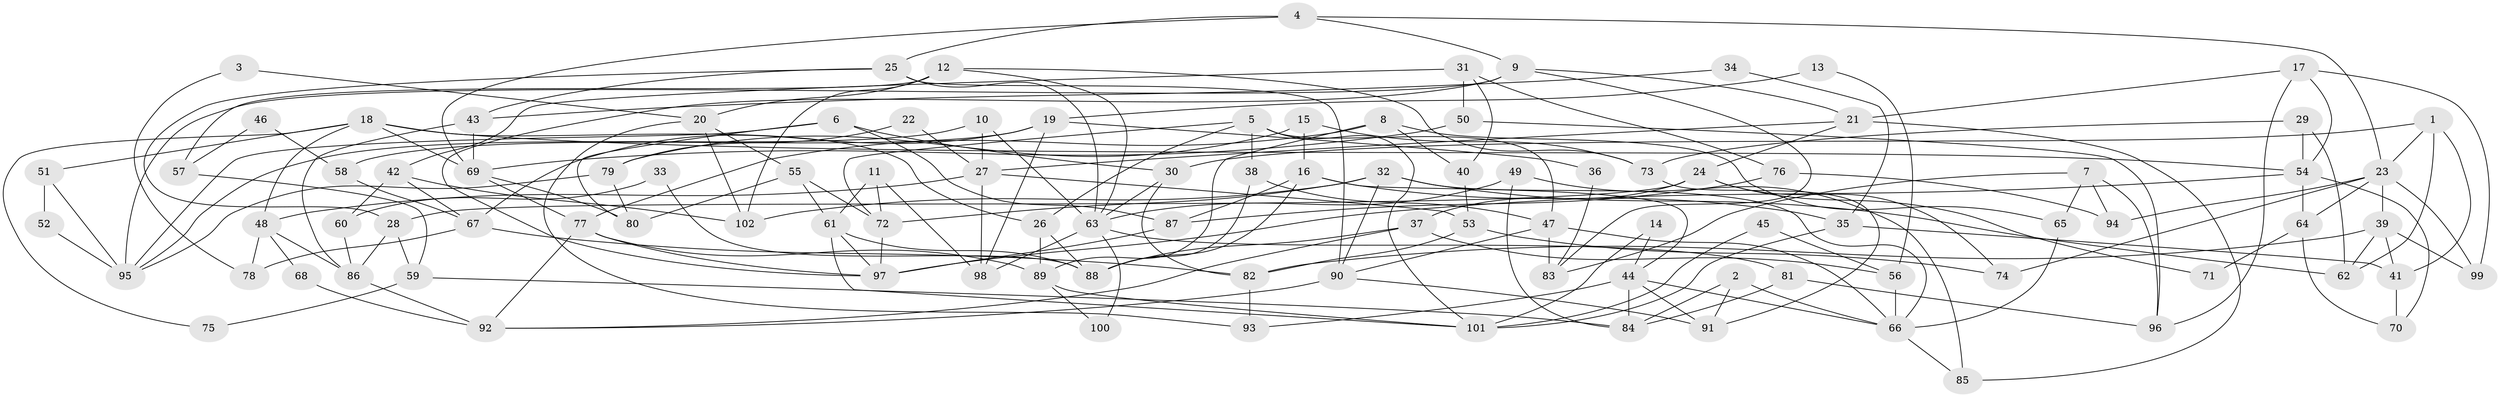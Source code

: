 // coarse degree distribution, {4: 0.06451612903225806, 6: 0.16129032258064516, 7: 0.12903225806451613, 5: 0.22580645161290322, 3: 0.06451612903225806, 8: 0.0967741935483871, 13: 0.03225806451612903, 2: 0.03225806451612903, 9: 0.06451612903225806, 10: 0.12903225806451613}
// Generated by graph-tools (version 1.1) at 2025/37/03/04/25 23:37:06]
// undirected, 102 vertices, 204 edges
graph export_dot {
  node [color=gray90,style=filled];
  1;
  2;
  3;
  4;
  5;
  6;
  7;
  8;
  9;
  10;
  11;
  12;
  13;
  14;
  15;
  16;
  17;
  18;
  19;
  20;
  21;
  22;
  23;
  24;
  25;
  26;
  27;
  28;
  29;
  30;
  31;
  32;
  33;
  34;
  35;
  36;
  37;
  38;
  39;
  40;
  41;
  42;
  43;
  44;
  45;
  46;
  47;
  48;
  49;
  50;
  51;
  52;
  53;
  54;
  55;
  56;
  57;
  58;
  59;
  60;
  61;
  62;
  63;
  64;
  65;
  66;
  67;
  68;
  69;
  70;
  71;
  72;
  73;
  74;
  75;
  76;
  77;
  78;
  79;
  80;
  81;
  82;
  83;
  84;
  85;
  86;
  87;
  88;
  89;
  90;
  91;
  92;
  93;
  94;
  95;
  96;
  97;
  98;
  99;
  100;
  101;
  102;
  1 -- 23;
  1 -- 30;
  1 -- 41;
  1 -- 62;
  2 -- 91;
  2 -- 84;
  2 -- 66;
  3 -- 78;
  3 -- 20;
  4 -- 69;
  4 -- 25;
  4 -- 9;
  4 -- 23;
  5 -- 26;
  5 -- 72;
  5 -- 38;
  5 -- 47;
  5 -- 101;
  6 -- 80;
  6 -- 87;
  6 -- 30;
  6 -- 95;
  7 -- 94;
  7 -- 83;
  7 -- 65;
  7 -- 96;
  8 -- 77;
  8 -- 65;
  8 -- 40;
  8 -- 89;
  9 -- 97;
  9 -- 21;
  9 -- 83;
  9 -- 95;
  10 -- 95;
  10 -- 27;
  10 -- 63;
  11 -- 98;
  11 -- 61;
  11 -- 72;
  12 -- 102;
  12 -- 63;
  12 -- 20;
  12 -- 57;
  12 -- 73;
  13 -- 19;
  13 -- 56;
  14 -- 101;
  14 -- 44;
  15 -- 16;
  15 -- 73;
  15 -- 79;
  16 -- 88;
  16 -- 35;
  16 -- 44;
  16 -- 87;
  17 -- 54;
  17 -- 21;
  17 -- 96;
  17 -- 99;
  18 -- 69;
  18 -- 54;
  18 -- 26;
  18 -- 48;
  18 -- 51;
  18 -- 75;
  19 -- 67;
  19 -- 98;
  19 -- 36;
  19 -- 58;
  20 -- 55;
  20 -- 93;
  20 -- 102;
  21 -- 27;
  21 -- 24;
  21 -- 85;
  22 -- 27;
  22 -- 79;
  23 -- 99;
  23 -- 39;
  23 -- 64;
  23 -- 74;
  23 -- 94;
  24 -- 37;
  24 -- 28;
  24 -- 71;
  24 -- 74;
  25 -- 28;
  25 -- 63;
  25 -- 43;
  25 -- 90;
  26 -- 89;
  26 -- 88;
  27 -- 48;
  27 -- 53;
  27 -- 98;
  28 -- 86;
  28 -- 59;
  29 -- 73;
  29 -- 62;
  29 -- 54;
  30 -- 82;
  30 -- 63;
  31 -- 40;
  31 -- 50;
  31 -- 42;
  31 -- 76;
  32 -- 66;
  32 -- 90;
  32 -- 62;
  32 -- 72;
  32 -- 102;
  33 -- 88;
  33 -- 60;
  34 -- 43;
  34 -- 35;
  35 -- 101;
  35 -- 41;
  36 -- 83;
  37 -- 92;
  37 -- 88;
  37 -- 56;
  38 -- 47;
  38 -- 88;
  39 -- 62;
  39 -- 41;
  39 -- 82;
  39 -- 99;
  40 -- 53;
  41 -- 70;
  42 -- 102;
  42 -- 60;
  42 -- 67;
  43 -- 69;
  43 -- 86;
  44 -- 84;
  44 -- 66;
  44 -- 91;
  44 -- 93;
  45 -- 101;
  45 -- 56;
  46 -- 58;
  46 -- 57;
  47 -- 66;
  47 -- 83;
  47 -- 90;
  48 -- 86;
  48 -- 68;
  48 -- 78;
  49 -- 85;
  49 -- 63;
  49 -- 84;
  50 -- 96;
  50 -- 69;
  51 -- 95;
  51 -- 52;
  52 -- 95;
  53 -- 82;
  53 -- 74;
  54 -- 70;
  54 -- 64;
  54 -- 97;
  55 -- 72;
  55 -- 61;
  55 -- 80;
  56 -- 66;
  57 -- 59;
  58 -- 67;
  59 -- 84;
  59 -- 75;
  60 -- 86;
  61 -- 97;
  61 -- 88;
  61 -- 101;
  63 -- 81;
  63 -- 98;
  63 -- 100;
  64 -- 70;
  64 -- 71;
  65 -- 66;
  66 -- 85;
  67 -- 82;
  67 -- 78;
  68 -- 92;
  69 -- 77;
  69 -- 80;
  72 -- 97;
  73 -- 91;
  76 -- 87;
  76 -- 94;
  77 -- 89;
  77 -- 97;
  77 -- 92;
  79 -- 95;
  79 -- 80;
  81 -- 96;
  81 -- 84;
  82 -- 93;
  86 -- 92;
  87 -- 97;
  89 -- 101;
  89 -- 100;
  90 -- 91;
  90 -- 92;
}
